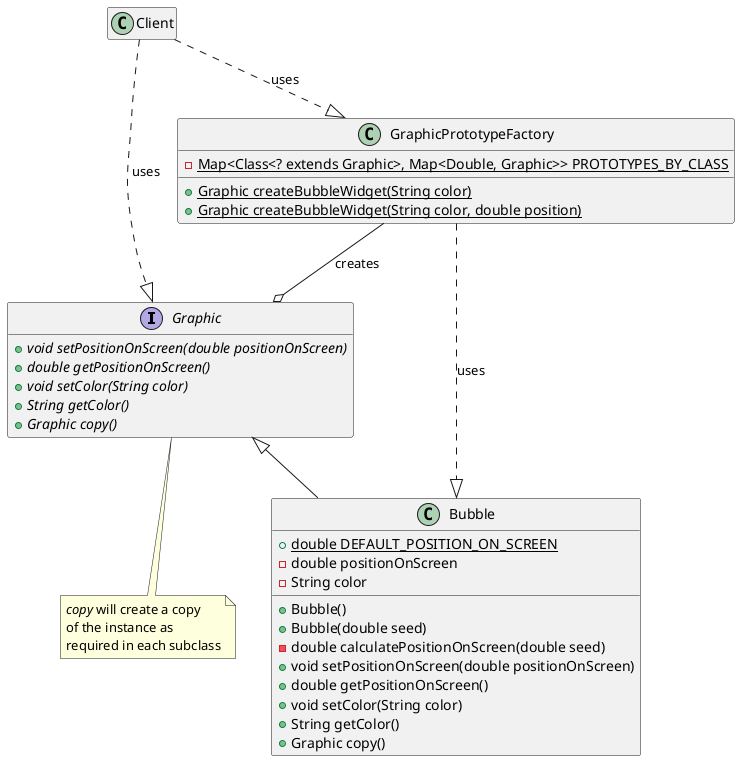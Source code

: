 @startuml

interface Graphic {
    + {abstract} void setPositionOnScreen(double positionOnScreen)
    + {abstract} double getPositionOnScreen()
    + {abstract} void setColor(String color)
    + {abstract} String getColor()
    + {abstract} Graphic copy()
}
note bottom of Graphic : <i>copy</i> will create a copy\nof the instance as\nrequired in each subclass

class Bubble extends Graphic {
    + {static} double DEFAULT_POSITION_ON_SCREEN
    - double positionOnScreen
    - String color

    + Bubble()
    + Bubble(double seed)
    - double calculatePositionOnScreen(double seed)
    + void setPositionOnScreen(double positionOnScreen)
    + double getPositionOnScreen()
    + void setColor(String color)
    + String getColor()
    + Graphic copy()
}

class GraphicPrototypeFactory {
    - {static} Map<Class<? extends Graphic>, Map<Double, Graphic>> PROTOTYPES_BY_CLASS

    + {static} Graphic createBubbleWidget(String color)
    + {static} Graphic createBubbleWidget(String color, double position)
}

GraphicPrototypeFactory --o Graphic : creates
GraphicPrototypeFactory ..|> Bubble : uses

class Client

Client ..|> Graphic : uses
Client ..|> GraphicPrototypeFactory : uses

hide empty members
@enduml